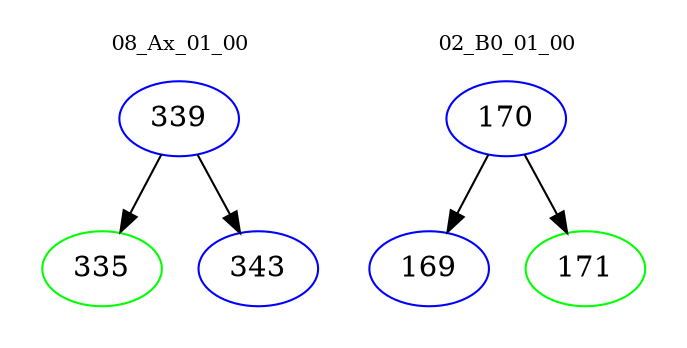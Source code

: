 digraph{
subgraph cluster_0 {
color = white
label = "08_Ax_01_00";
fontsize=10;
T0_339 [label="339", color="blue"]
T0_339 -> T0_335 [color="black"]
T0_335 [label="335", color="green"]
T0_339 -> T0_343 [color="black"]
T0_343 [label="343", color="blue"]
}
subgraph cluster_1 {
color = white
label = "02_B0_01_00";
fontsize=10;
T1_170 [label="170", color="blue"]
T1_170 -> T1_169 [color="black"]
T1_169 [label="169", color="blue"]
T1_170 -> T1_171 [color="black"]
T1_171 [label="171", color="green"]
}
}
